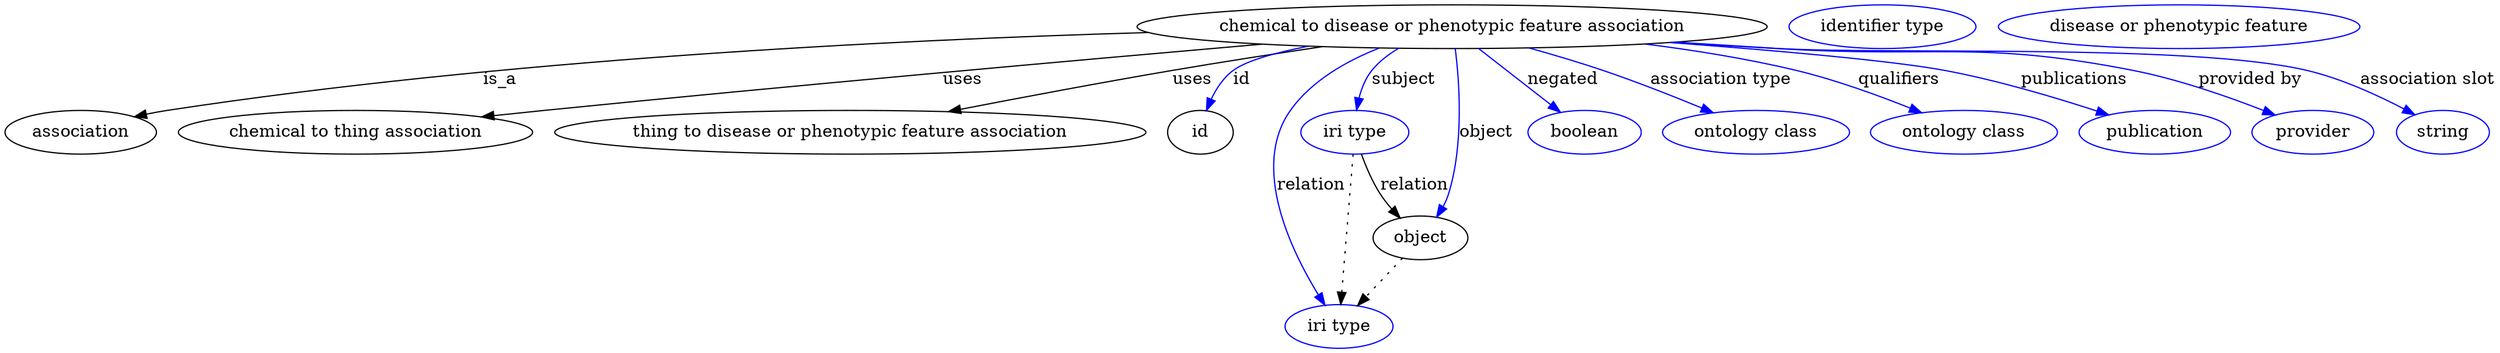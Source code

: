 digraph {
	graph [bb="0,0,1665.7,281"];
	node [label="\N"];
	"chemical to disease or phenotypic feature association"	 [height=0.5,
		label="chemical to disease or phenotypic feature association",
		pos="962.4,263",
		width=5.5056];
	association	 [height=0.5,
		pos="49.402,177",
		width=1.3723];
	"chemical to disease or phenotypic feature association" -> association	 [label=is_a,
		lp="386.68,220",
		pos="e,85.294,189.45 790.45,253.99 579.32,242.11 233.7,219.79 107.4,195 103.33,194.2 99.135,193.22 94.956,192.14"];
	"chemical to thing association"	 [height=0.5,
		pos="229.4,177",
		width=3.1391];
	"chemical to disease or phenotypic feature association" -> "chemical to thing association"	 [label=uses,
		lp="631.46,220",
		pos="e,311.05,189.46 829.64,249.6 705.76,236.78 515.86,216.28 351.4,195 341.61,193.73 331.38,192.34 321.2,190.9"];
	"thing to disease or phenotypic feature association"	 [height=0.5,
		pos="544.4,177",
		width=5.1241];
	"chemical to disease or phenotypic feature association" -> "thing to disease or phenotypic feature association"	 [label=uses,
		lp="774.46,220",
		pos="e,613.4,193.72 868.82,247.11 835.16,241.15 796.96,234.09 762.29,227 716,217.53 664.46,205.76 623.14,196.02"];
	id	 [height=0.5,
		pos="773.4,177",
		width=0.75];
	"chemical to disease or phenotypic feature association" -> id	 [color=blue,
		label=id,
		lp="809.85,220",
		pos="e,779.9,194.82 864.57,247.26 838.31,241.63 814.23,234.75 803.51,227 795.43,221.16 789.11,212.42 784.4,203.88",
		style=solid];
	subject	 [color=blue,
		height=0.5,
		label="iri type",
		pos="891.4,177",
		width=0.9834];
	"chemical to disease or phenotypic feature association" -> subject	 [color=blue,
		label=subject,
		lp="929.23,220",
		pos="e,894.69,195.01 928.68,245.23 921.34,240.13 914.16,234.02 908.75,227 903.75,220.52 900.14,212.51 897.54,204.8",
		style=solid];
	relation	 [color=blue,
		height=0.5,
		label="iri type",
		pos="878.4,18",
		width=0.9834];
	"chemical to disease or phenotypic feature association" -> relation	 [color=blue,
		label=relation,
		lp="857.78,134",
		pos="e,868.08,35.318 911.32,245.59 887.79,234.82 861.92,218.47 847.4,195 818.25,147.87 844.48,80.929 863.27,44.359",
		style=solid];
	object	 [height=0.5,
		pos="938.4,91",
		width=0.88096];
	"chemical to disease or phenotypic feature association" -> object	 [color=blue,
		label=object,
		lp="981.51,177",
		pos="e,948.31,108.43 963.68,244.63 965.03,218.18 965.72,168.04 955.4,127 954.63,123.95 953.6,120.84 952.42,117.8",
		style=solid];
	negated	 [color=blue,
		height=0.5,
		label=boolean,
		pos="1052.4,177",
		width=1.0584];
	"chemical to disease or phenotypic feature association" -> negated	 [color=blue,
		label=negated,
		lp="1035.2,220",
		pos="e,1035.5,193.18 981.49,244.76 995.11,231.75 1013.5,214.14 1028.2,200.13",
		style=solid];
	"association type"	 [color=blue,
		height=0.5,
		label="ontology class",
		pos="1169.4,177",
		width=1.6931];
	"chemical to disease or phenotypic feature association" -> "association type"	 [color=blue,
		label="association type",
		lp="1137.3,220",
		pos="e,1137.6,192.6 1013.1,245.5 1028.7,239.87 1045.8,233.42 1061.4,227 1083.8,217.75 1108.4,206.47 1128.4,196.96",
		style=solid];
	qualifiers	 [color=blue,
		height=0.5,
		label="ontology class",
		pos="1309.4,177",
		width=1.6931];
	"chemical to disease or phenotypic feature association" -> qualifiers	 [color=blue,
		label=qualifiers,
		lp="1254.5,220",
		pos="e,1277.2,192.44 1083.2,248.72 1117,243.34 1153.4,236.23 1186.4,227 1214.3,219.2 1244.5,207 1267.9,196.61",
		style=solid];
	publications	 [color=blue,
		height=0.5,
		label=publication,
		pos="1438.4,177",
		width=1.3859];
	"chemical to disease or phenotypic feature association" -> publications	 [color=blue,
		label=publications,
		lp="1370.6,220",
		pos="e,1404.4,190.25 1102.1,250.2 1172.5,243.18 1250,234.42 1284.4,227 1322.5,218.78 1364.4,204.82 1394.9,193.74",
		style=solid];
	"provided by"	 [color=blue,
		height=0.5,
		label=provider,
		pos="1546.4,177",
		width=1.1129];
	"chemical to disease or phenotypic feature association" -> "provided by"	 [color=blue,
		label="provided by",
		lp="1489,220",
		pos="e,1518,189.9 1104.8,250.47 1126.7,248.6 1149.2,246.72 1170.4,245 1276.1,236.43 1304.7,249.15 1408.4,227 1443.2,219.56 1481.2,205.33 \
1508.5,193.95",
		style=solid];
	"association slot"	 [color=blue,
		height=0.5,
		label=string,
		pos="1635.4,177",
		width=0.8403];
	"chemical to disease or phenotypic feature association" -> "association slot"	 [color=blue,
		label="association slot",
		lp="1609.4,220",
		pos="e,1613.8,189.93 1102.2,250.21 1125,248.32 1148.3,246.51 1170.4,245 1249.4,239.58 1449.5,245.85 1526.4,227 1554.2,220.18 1583.6,206.24 \
1604.9,194.81",
		style=solid];
	association_id	 [color=blue,
		height=0.5,
		label="identifier type",
		pos="1238.4,263",
		width=1.652];
	subject -> relation	 [pos="e,879.88,36.027 889.91,158.76 887.66,131.21 883.37,78.735 880.71,46.223",
		style=dotted];
	subject -> object	 [label=relation,
		lp="934.78,134",
		pos="e,925.29,107.71 897.95,158.96 901.76,149.25 906.92,137.2 912.64,127 914.66,123.41 916.96,119.74 919.34,116.19"];
	object -> relation	 [pos="e,892.17,34.752 924.79,74.435 917.09,65.075 907.33,53.191 898.74,42.745",
		style=dotted];
	"chemical to disease or phenotypic feature association_object"	 [color=blue,
		height=0.5,
		label="disease or phenotypic feature",
		pos="1429.4,263",
		width=3.1523];
}
